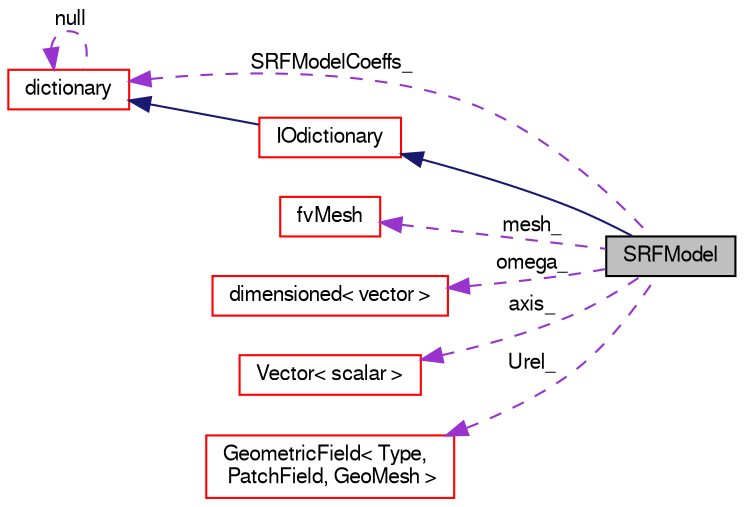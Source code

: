 digraph "SRFModel"
{
  bgcolor="transparent";
  edge [fontname="FreeSans",fontsize="10",labelfontname="FreeSans",labelfontsize="10"];
  node [fontname="FreeSans",fontsize="10",shape=record];
  rankdir="LR";
  Node1 [label="SRFModel",height=0.2,width=0.4,color="black", fillcolor="grey75", style="filled" fontcolor="black"];
  Node2 -> Node1 [dir="back",color="midnightblue",fontsize="10",style="solid",fontname="FreeSans"];
  Node2 [label="IOdictionary",height=0.2,width=0.4,color="red",URL="$a01135.html",tooltip="IOdictionary is derived from dictionary and IOobject to give the dictionary automatic IO functionalit..."];
  Node3 -> Node2 [dir="back",color="midnightblue",fontsize="10",style="solid",fontname="FreeSans"];
  Node3 [label="dictionary",height=0.2,width=0.4,color="red",URL="$a00502.html",tooltip="A list of keyword definitions, which are a keyword followed by any number of values (e..."];
  Node3 -> Node3 [dir="back",color="darkorchid3",fontsize="10",style="dashed",label=" null" ,fontname="FreeSans"];
  Node4 -> Node1 [dir="back",color="darkorchid3",fontsize="10",style="dashed",label=" mesh_" ,fontname="FreeSans"];
  Node4 [label="fvMesh",height=0.2,width=0.4,color="red",URL="$a00851.html",tooltip="Mesh data needed to do the Finite Volume discretisation. "];
  Node3 -> Node1 [dir="back",color="darkorchid3",fontsize="10",style="dashed",label=" SRFModelCoeffs_" ,fontname="FreeSans"];
  Node5 -> Node1 [dir="back",color="darkorchid3",fontsize="10",style="dashed",label=" omega_" ,fontname="FreeSans"];
  Node5 [label="dimensioned\< vector \>",height=0.2,width=0.4,color="red",URL="$a00510.html"];
  Node6 -> Node1 [dir="back",color="darkorchid3",fontsize="10",style="dashed",label=" axis_" ,fontname="FreeSans"];
  Node6 [label="Vector\< scalar \>",height=0.2,width=0.4,color="red",URL="$a02715.html"];
  Node7 -> Node1 [dir="back",color="darkorchid3",fontsize="10",style="dashed",label=" Urel_" ,fontname="FreeSans"];
  Node7 [label="GeometricField\< Type,\l PatchField, GeoMesh \>",height=0.2,width=0.4,color="red",URL="$a00896.html",tooltip="Generic GeometricField class. "];
}
